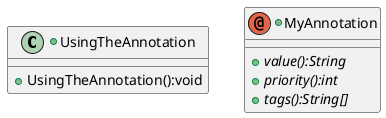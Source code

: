@startuml
+class UsingTheAnnotation{
	+UsingTheAnnotation():void
	}

+annotation MyAnnotation{
	+{abstract}value():String
	+{abstract}priority():int
	+{abstract}tags():String[]
	}

@enduml